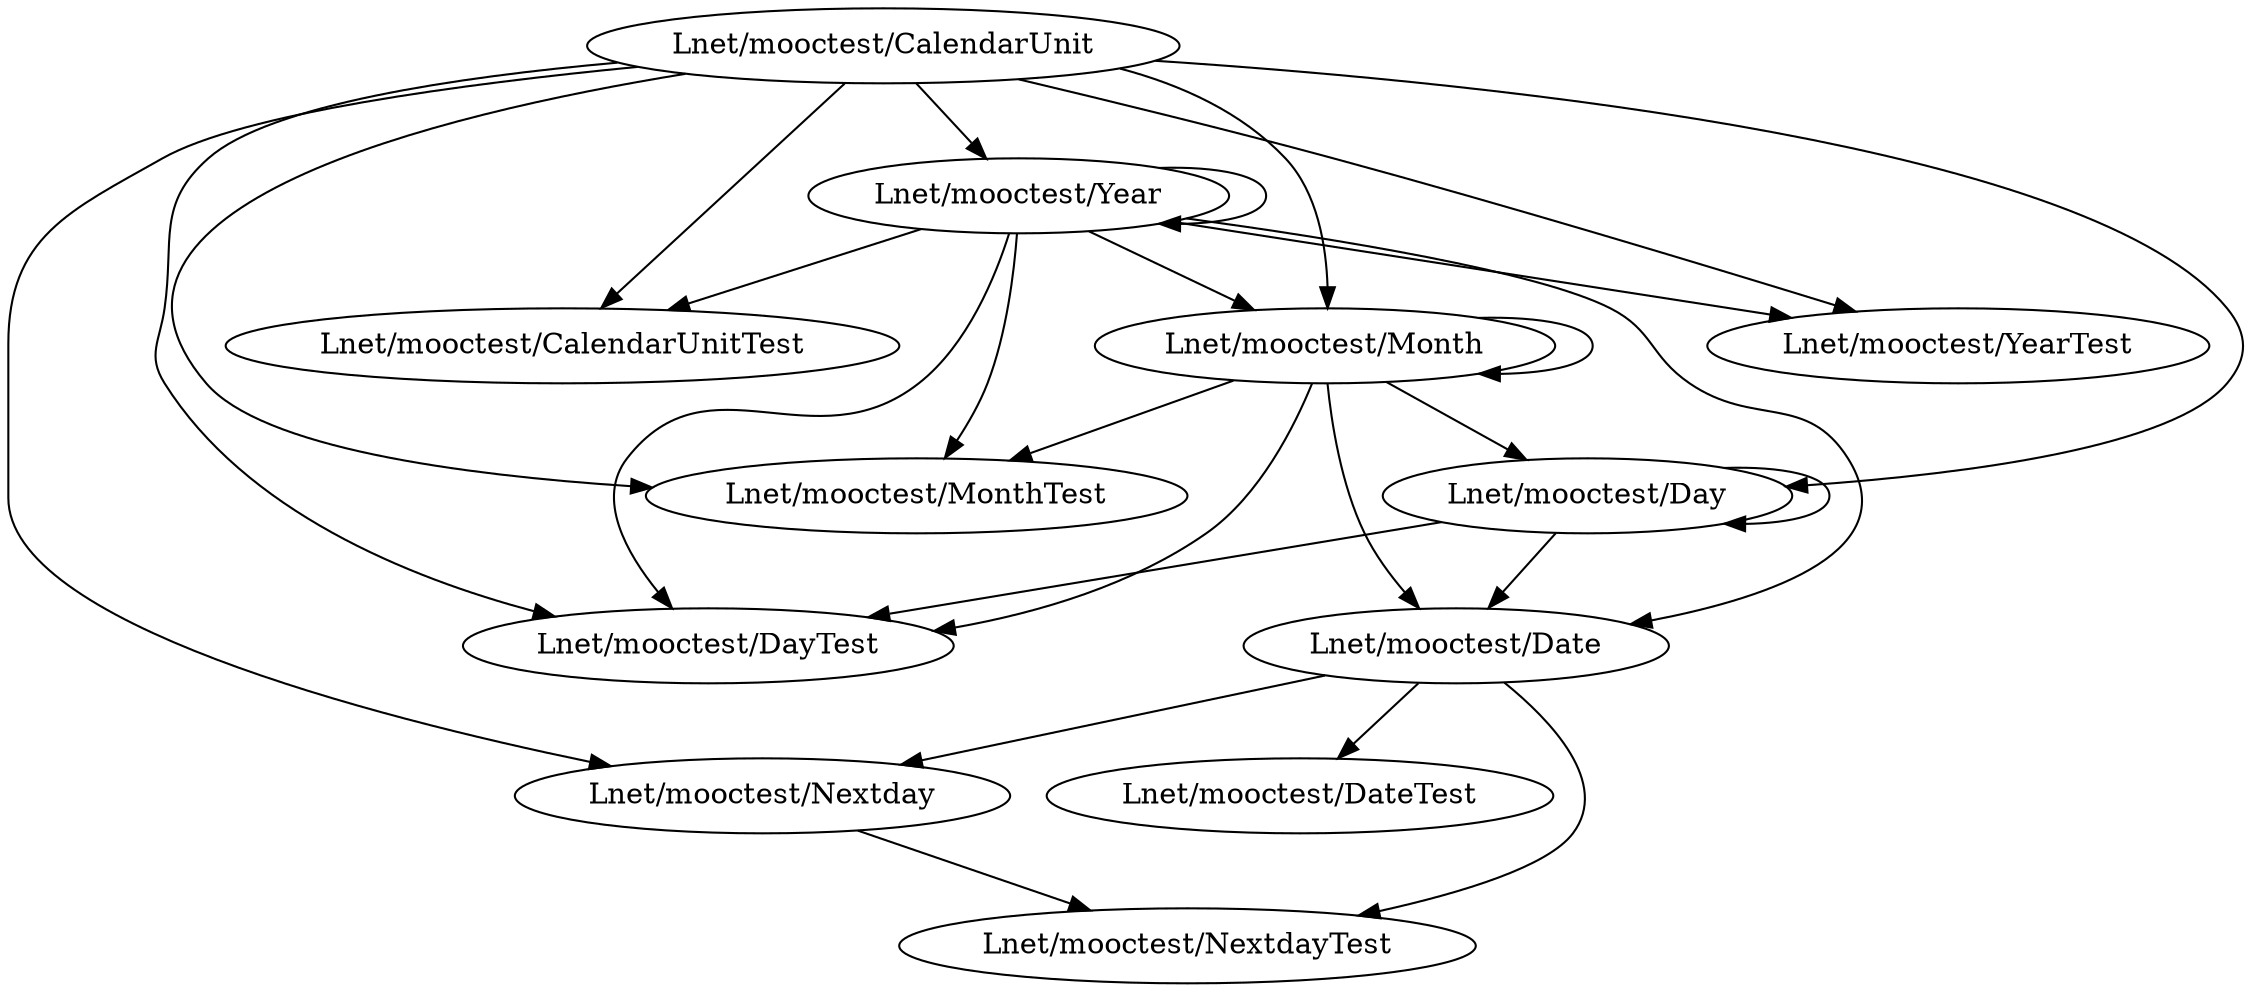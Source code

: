 digraph class {
    "Lnet/mooctest/Day" -> "Lnet/mooctest/DayTest";
    "Lnet/mooctest/CalendarUnit" -> "Lnet/mooctest/DayTest";
    "Lnet/mooctest/CalendarUnit" -> "Lnet/mooctest/Month";
    "Lnet/mooctest/CalendarUnit" -> "Lnet/mooctest/CalendarUnitTest";
    "Lnet/mooctest/Month" -> "Lnet/mooctest/Month";
    "Lnet/mooctest/Year" -> "Lnet/mooctest/CalendarUnitTest";
    "Lnet/mooctest/Month" -> "Lnet/mooctest/DayTest";
    "Lnet/mooctest/Nextday" -> "Lnet/mooctest/NextdayTest";
    "Lnet/mooctest/Year" -> "Lnet/mooctest/MonthTest";
    "Lnet/mooctest/Year" -> "Lnet/mooctest/Month";
    "Lnet/mooctest/CalendarUnit" -> "Lnet/mooctest/MonthTest";
    "Lnet/mooctest/Month" -> "Lnet/mooctest/Date";
    "Lnet/mooctest/Month" -> "Lnet/mooctest/MonthTest";
    "Lnet/mooctest/Date" -> "Lnet/mooctest/DateTest";
    "Lnet/mooctest/Year" -> "Lnet/mooctest/DayTest";
    "Lnet/mooctest/Year" -> "Lnet/mooctest/Year";
    "Lnet/mooctest/CalendarUnit" -> "Lnet/mooctest/Day";
    "Lnet/mooctest/Day" -> "Lnet/mooctest/Day";
    "Lnet/mooctest/Date" -> "Lnet/mooctest/Nextday";
    "Lnet/mooctest/CalendarUnit" -> "Lnet/mooctest/Nextday";
    "Lnet/mooctest/Day" -> "Lnet/mooctest/Date";
    "Lnet/mooctest/Year" -> "Lnet/mooctest/YearTest";
    "Lnet/mooctest/Month" -> "Lnet/mooctest/Day";
    "Lnet/mooctest/CalendarUnit" -> "Lnet/mooctest/YearTest";
    "Lnet/mooctest/Year" -> "Lnet/mooctest/Date";
    "Lnet/mooctest/CalendarUnit" -> "Lnet/mooctest/Year";
    "Lnet/mooctest/Date" -> "Lnet/mooctest/NextdayTest";
}
